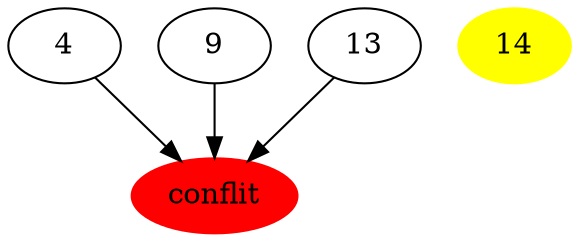 digraph G {
conflit  [style=filled,color=red];
14 [style=filled,color=yellow];
4->conflit;
9->conflit;
13->conflit;
}

